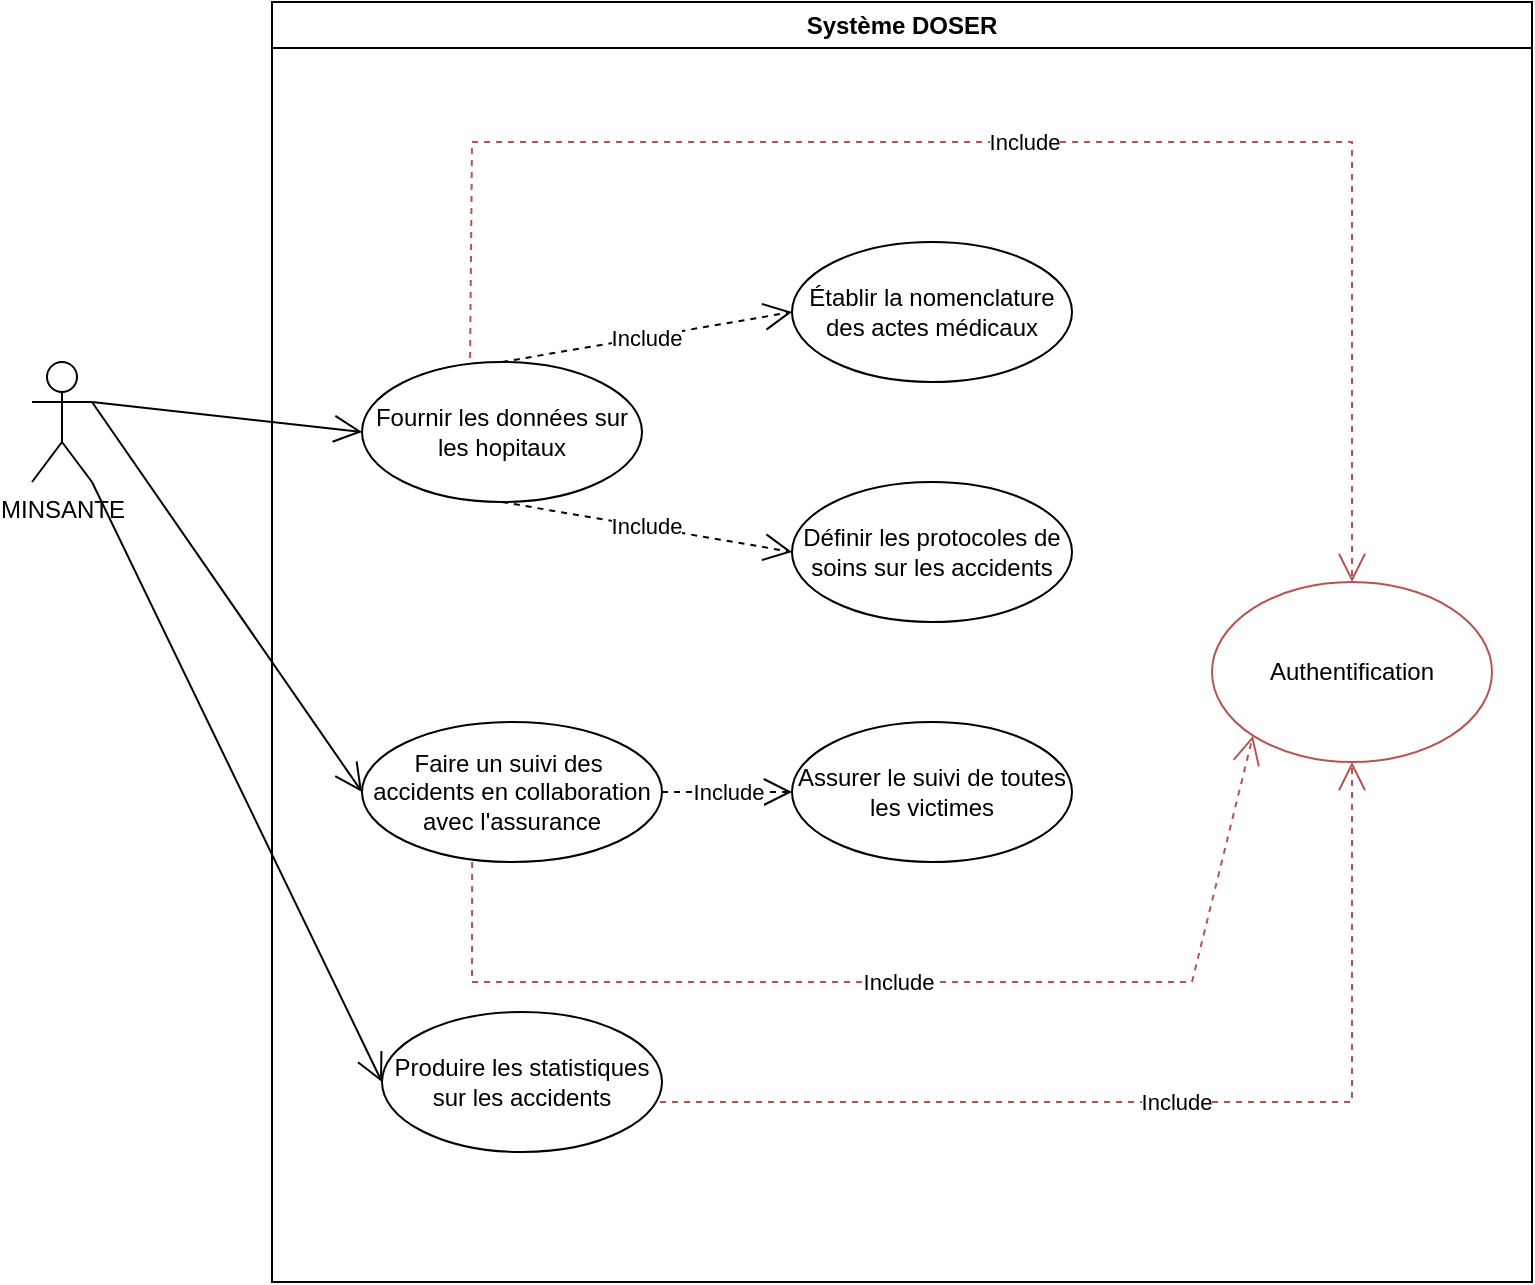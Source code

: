 <mxfile version="24.8.6">
  <diagram name="Page-1" id="hvOHsJBfxK90zXUji3Ot">
    <mxGraphModel dx="814" dy="478" grid="1" gridSize="10" guides="1" tooltips="1" connect="1" arrows="1" fold="1" page="1" pageScale="1" pageWidth="827" pageHeight="1169" math="0" shadow="0">
      <root>
        <mxCell id="0" />
        <mxCell id="1" parent="0" />
        <mxCell id="16nufXNBjCH-NAIudgAz-2" value="MINSANTE" style="shape=umlActor;verticalLabelPosition=bottom;verticalAlign=top;html=1;" vertex="1" parent="1">
          <mxGeometry x="20" y="190" width="30" height="60" as="geometry" />
        </mxCell>
        <mxCell id="16nufXNBjCH-NAIudgAz-3" value="Système DOSER" style="swimlane;whiteSpace=wrap;html=1;" vertex="1" parent="1">
          <mxGeometry x="140" y="10" width="630" height="640" as="geometry" />
        </mxCell>
        <mxCell id="16nufXNBjCH-NAIudgAz-1" value="Fournir les données sur les hopitaux" style="ellipse;whiteSpace=wrap;html=1;" vertex="1" parent="16nufXNBjCH-NAIudgAz-3">
          <mxGeometry x="45" y="180" width="140" height="70" as="geometry" />
        </mxCell>
        <mxCell id="16nufXNBjCH-NAIudgAz-4" value="" style="endArrow=open;endFill=1;endSize=12;html=1;rounded=0;entryX=0;entryY=0.5;entryDx=0;entryDy=0;" edge="1" parent="16nufXNBjCH-NAIudgAz-3" target="16nufXNBjCH-NAIudgAz-1">
          <mxGeometry width="160" relative="1" as="geometry">
            <mxPoint x="-90" y="200" as="sourcePoint" />
            <mxPoint x="120" y="224.5" as="targetPoint" />
          </mxGeometry>
        </mxCell>
        <mxCell id="16nufXNBjCH-NAIudgAz-9" value="Établir la nomenclature des actes médicaux" style="ellipse;whiteSpace=wrap;html=1;" vertex="1" parent="16nufXNBjCH-NAIudgAz-3">
          <mxGeometry x="260" y="120" width="140" height="70" as="geometry" />
        </mxCell>
        <mxCell id="16nufXNBjCH-NAIudgAz-8" value="&lt;div&gt;Faire un suivi des&amp;nbsp;&lt;/div&gt;&lt;div&gt;accidents en collaboration avec l&#39;assurance&lt;/div&gt;" style="ellipse;whiteSpace=wrap;html=1;" vertex="1" parent="16nufXNBjCH-NAIudgAz-3">
          <mxGeometry x="45" y="360" width="150" height="70" as="geometry" />
        </mxCell>
        <mxCell id="16nufXNBjCH-NAIudgAz-6" value="Produire les statistiques sur les accidents" style="ellipse;whiteSpace=wrap;html=1;" vertex="1" parent="16nufXNBjCH-NAIudgAz-3">
          <mxGeometry x="55" y="505" width="140" height="70" as="geometry" />
        </mxCell>
        <mxCell id="16nufXNBjCH-NAIudgAz-5" value="Include" style="endArrow=open;endSize=12;dashed=1;html=1;rounded=0;exitX=0.5;exitY=0;exitDx=0;exitDy=0;entryX=0;entryY=0.5;entryDx=0;entryDy=0;" edge="1" parent="16nufXNBjCH-NAIudgAz-3" source="16nufXNBjCH-NAIudgAz-1" target="16nufXNBjCH-NAIudgAz-9">
          <mxGeometry width="160" relative="1" as="geometry">
            <mxPoint x="190" y="250" as="sourcePoint" />
            <mxPoint x="240" y="120" as="targetPoint" />
          </mxGeometry>
        </mxCell>
        <mxCell id="16nufXNBjCH-NAIudgAz-7" value="Définir les protocoles de soins sur les accidents" style="ellipse;whiteSpace=wrap;html=1;" vertex="1" parent="16nufXNBjCH-NAIudgAz-3">
          <mxGeometry x="260" y="240" width="140" height="70" as="geometry" />
        </mxCell>
        <mxCell id="16nufXNBjCH-NAIudgAz-11" value="Include" style="endArrow=open;endSize=12;dashed=1;html=1;rounded=0;exitX=0.5;exitY=1;exitDx=0;exitDy=0;entryX=0;entryY=0.5;entryDx=0;entryDy=0;" edge="1" parent="16nufXNBjCH-NAIudgAz-3" source="16nufXNBjCH-NAIudgAz-1" target="16nufXNBjCH-NAIudgAz-7">
          <mxGeometry width="160" relative="1" as="geometry">
            <mxPoint x="190" y="250" as="sourcePoint" />
            <mxPoint x="350" y="250" as="targetPoint" />
          </mxGeometry>
        </mxCell>
        <mxCell id="16nufXNBjCH-NAIudgAz-12" value="Assurer le suivi de toutes les victimes" style="ellipse;whiteSpace=wrap;html=1;" vertex="1" parent="16nufXNBjCH-NAIudgAz-3">
          <mxGeometry x="260" y="360" width="140" height="70" as="geometry" />
        </mxCell>
        <mxCell id="16nufXNBjCH-NAIudgAz-14" value="Include" style="endArrow=open;endSize=12;dashed=1;html=1;rounded=0;entryX=0;entryY=0.5;entryDx=0;entryDy=0;exitX=1;exitY=0.5;exitDx=0;exitDy=0;" edge="1" parent="16nufXNBjCH-NAIudgAz-3" source="16nufXNBjCH-NAIudgAz-8" target="16nufXNBjCH-NAIudgAz-12">
          <mxGeometry width="160" relative="1" as="geometry">
            <mxPoint x="200" y="390" as="sourcePoint" />
            <mxPoint x="330" y="310" as="targetPoint" />
          </mxGeometry>
        </mxCell>
        <mxCell id="16nufXNBjCH-NAIudgAz-16" value="Authentification" style="ellipse;whiteSpace=wrap;html=1;fillColor=none;strokeColor=#b85450;" vertex="1" parent="16nufXNBjCH-NAIudgAz-3">
          <mxGeometry x="470" y="290" width="140" height="90" as="geometry" />
        </mxCell>
        <mxCell id="16nufXNBjCH-NAIudgAz-17" value="Include" style="endArrow=open;endSize=12;dashed=1;html=1;rounded=0;entryX=0.5;entryY=0;entryDx=0;entryDy=0;exitX=0.386;exitY=-0.029;exitDx=0;exitDy=0;exitPerimeter=0;fillColor=#f8cecc;strokeColor=#b85450;" edge="1" parent="16nufXNBjCH-NAIudgAz-3" source="16nufXNBjCH-NAIudgAz-1" target="16nufXNBjCH-NAIudgAz-16">
          <mxGeometry width="160" relative="1" as="geometry">
            <mxPoint x="100" y="150" as="sourcePoint" />
            <mxPoint x="590" y="70" as="targetPoint" />
            <Array as="points">
              <mxPoint x="100" y="70" />
              <mxPoint x="540" y="70" />
            </Array>
          </mxGeometry>
        </mxCell>
        <mxCell id="16nufXNBjCH-NAIudgAz-18" value="Include" style="endArrow=open;endSize=12;dashed=1;html=1;rounded=0;entryX=0;entryY=1;entryDx=0;entryDy=0;fillColor=#f8cecc;strokeColor=#b85450;exitX=0.367;exitY=1;exitDx=0;exitDy=0;exitPerimeter=0;" edge="1" parent="16nufXNBjCH-NAIudgAz-3" source="16nufXNBjCH-NAIudgAz-8" target="16nufXNBjCH-NAIudgAz-16">
          <mxGeometry width="160" relative="1" as="geometry">
            <mxPoint x="100" y="450" as="sourcePoint" />
            <mxPoint x="560" y="490" as="targetPoint" />
            <Array as="points">
              <mxPoint x="100" y="490" />
              <mxPoint x="340" y="490" />
              <mxPoint x="460" y="490" />
            </Array>
          </mxGeometry>
        </mxCell>
        <mxCell id="16nufXNBjCH-NAIudgAz-19" value="Include" style="endArrow=open;endSize=12;dashed=1;html=1;rounded=0;entryX=0.5;entryY=1;entryDx=0;entryDy=0;fillColor=#f8cecc;strokeColor=#b85450;" edge="1" parent="16nufXNBjCH-NAIudgAz-3" target="16nufXNBjCH-NAIudgAz-16">
          <mxGeometry width="160" relative="1" as="geometry">
            <mxPoint x="194" y="550" as="sourcePoint" />
            <mxPoint x="550" y="550" as="targetPoint" />
            <Array as="points">
              <mxPoint x="540" y="550" />
            </Array>
          </mxGeometry>
        </mxCell>
        <mxCell id="16nufXNBjCH-NAIudgAz-13" value="" style="endArrow=open;endFill=1;endSize=12;html=1;rounded=0;entryX=0;entryY=0.5;entryDx=0;entryDy=0;exitX=1;exitY=0.333;exitDx=0;exitDy=0;exitPerimeter=0;" edge="1" parent="1" source="16nufXNBjCH-NAIudgAz-2" target="16nufXNBjCH-NAIudgAz-8">
          <mxGeometry width="160" relative="1" as="geometry">
            <mxPoint x="110" y="240" as="sourcePoint" />
            <mxPoint x="290" y="310" as="targetPoint" />
          </mxGeometry>
        </mxCell>
        <mxCell id="16nufXNBjCH-NAIudgAz-15" value="" style="endArrow=open;endFill=1;endSize=12;html=1;rounded=0;exitX=1;exitY=1;exitDx=0;exitDy=0;exitPerimeter=0;entryX=0;entryY=0.5;entryDx=0;entryDy=0;" edge="1" parent="1" source="16nufXNBjCH-NAIudgAz-2" target="16nufXNBjCH-NAIudgAz-6">
          <mxGeometry width="160" relative="1" as="geometry">
            <mxPoint x="175" y="370" as="sourcePoint" />
            <mxPoint x="335" y="370" as="targetPoint" />
          </mxGeometry>
        </mxCell>
      </root>
    </mxGraphModel>
  </diagram>
</mxfile>
